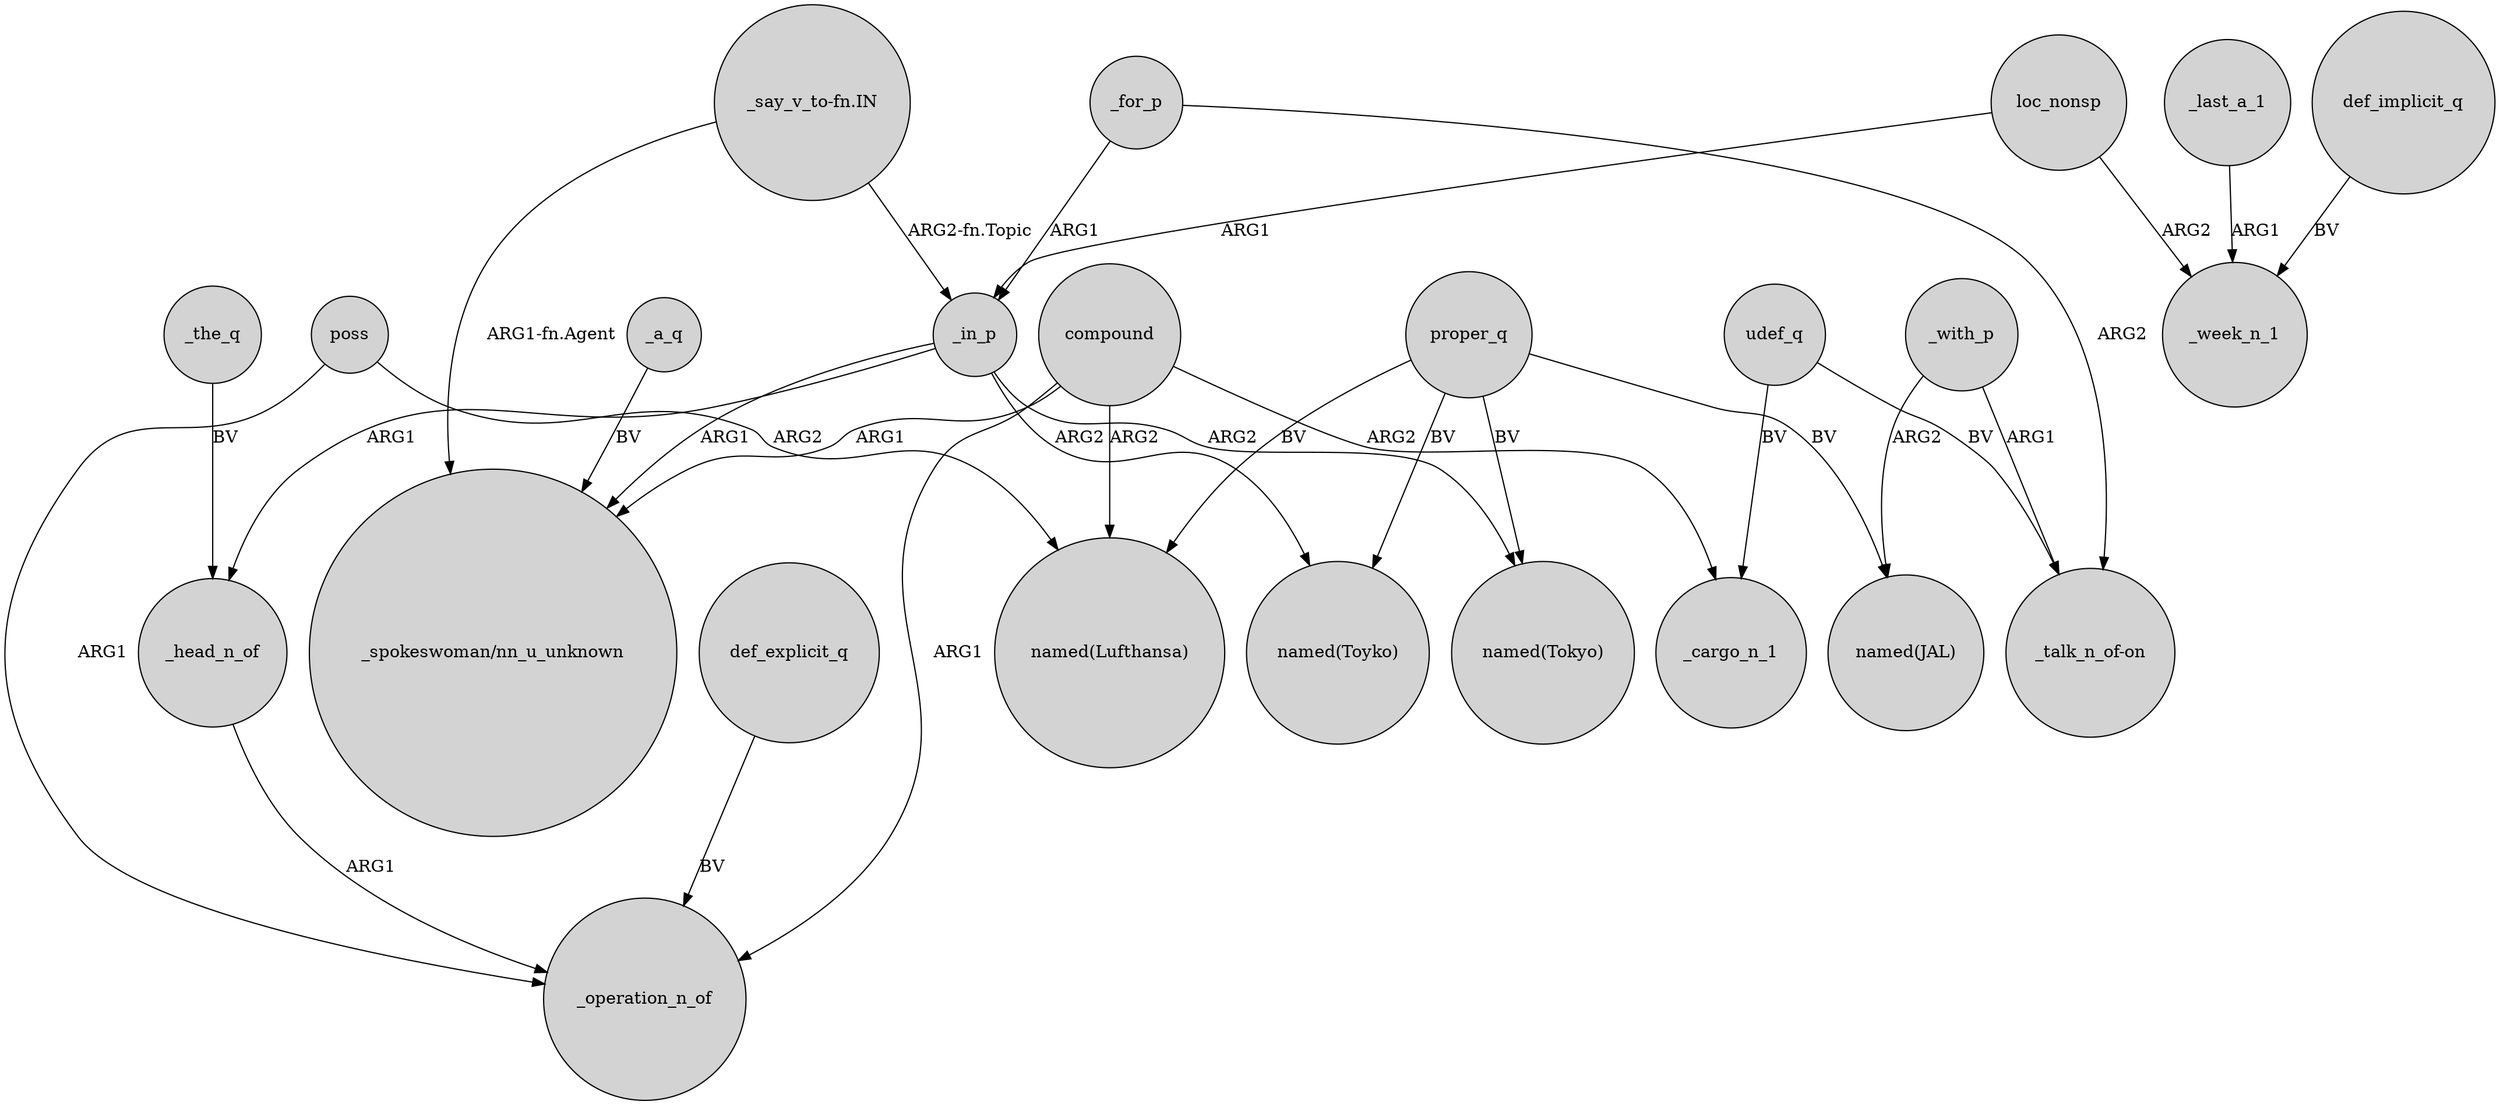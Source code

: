 digraph {
	node [shape=circle style=filled]
	compound -> _operation_n_of [label=ARG1]
	"_say_v_to-fn.IN" -> _in_p [label="ARG2-fn.Topic"]
	def_implicit_q -> _week_n_1 [label=BV]
	poss -> _operation_n_of [label=ARG1]
	_a_q -> "_spokeswoman/nn_u_unknown" [label=BV]
	_for_p -> "_talk_n_of-on" [label=ARG2]
	_head_n_of -> _operation_n_of [label=ARG1]
	_the_q -> _head_n_of [label=BV]
	udef_q -> _cargo_n_1 [label=BV]
	proper_q -> "named(Tokyo)" [label=BV]
	loc_nonsp -> _in_p [label=ARG1]
	_with_p -> "_talk_n_of-on" [label=ARG1]
	_in_p -> "_spokeswoman/nn_u_unknown" [label=ARG1]
	def_explicit_q -> _operation_n_of [label=BV]
	loc_nonsp -> _week_n_1 [label=ARG2]
	udef_q -> "_talk_n_of-on" [label=BV]
	proper_q -> "named(Toyko)" [label=BV]
	"_say_v_to-fn.IN" -> "_spokeswoman/nn_u_unknown" [label="ARG1-fn.Agent"]
	_last_a_1 -> _week_n_1 [label=ARG1]
	compound -> "named(Lufthansa)" [label=ARG2]
	compound -> "_spokeswoman/nn_u_unknown" [label=ARG1]
	_in_p -> "named(Toyko)" [label=ARG2]
	poss -> "named(Lufthansa)" [label=ARG2]
	compound -> _cargo_n_1 [label=ARG2]
	proper_q -> "named(JAL)" [label=BV]
	_in_p -> "named(Tokyo)" [label=ARG2]
	proper_q -> "named(Lufthansa)" [label=BV]
	_with_p -> "named(JAL)" [label=ARG2]
	_in_p -> _head_n_of [label=ARG1]
	_for_p -> _in_p [label=ARG1]
}
